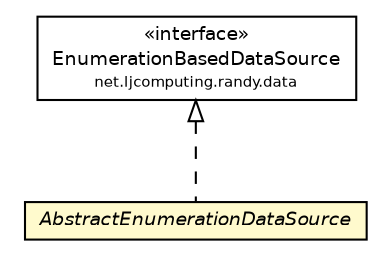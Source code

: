 #!/usr/local/bin/dot
#
# Class diagram 
# Generated by UMLGraph version R5_6 (http://www.umlgraph.org/)
#

digraph G {
	edge [fontname="Helvetica",fontsize=10,labelfontname="Helvetica",labelfontsize=10];
	node [fontname="Helvetica",fontsize=10,shape=plaintext];
	nodesep=0.25;
	ranksep=0.5;
	// net.ljcomputing.randy.data.EnumerationBasedDataSource
	c174 [label=<<table title="net.ljcomputing.randy.data.EnumerationBasedDataSource" border="0" cellborder="1" cellspacing="0" cellpadding="2" port="p" href="../EnumerationBasedDataSource.html">
		<tr><td><table border="0" cellspacing="0" cellpadding="1">
<tr><td align="center" balign="center"> &#171;interface&#187; </td></tr>
<tr><td align="center" balign="center"> EnumerationBasedDataSource </td></tr>
<tr><td align="center" balign="center"><font point-size="7.0"> net.ljcomputing.randy.data </font></td></tr>
		</table></td></tr>
		</table>>, URL="../EnumerationBasedDataSource.html", fontname="Helvetica", fontcolor="black", fontsize=9.0];
	// net.ljcomputing.randy.data.enumeration.AbstractEnumerationDataSource
	c183 [label=<<table title="net.ljcomputing.randy.data.enumeration.AbstractEnumerationDataSource" border="0" cellborder="1" cellspacing="0" cellpadding="2" port="p" bgcolor="lemonChiffon" href="./AbstractEnumerationDataSource.html">
		<tr><td><table border="0" cellspacing="0" cellpadding="1">
<tr><td align="center" balign="center"><font face="Helvetica-Oblique"> AbstractEnumerationDataSource </font></td></tr>
		</table></td></tr>
		</table>>, URL="./AbstractEnumerationDataSource.html", fontname="Helvetica", fontcolor="black", fontsize=9.0];
	//net.ljcomputing.randy.data.enumeration.AbstractEnumerationDataSource implements net.ljcomputing.randy.data.EnumerationBasedDataSource
	c174:p -> c183:p [dir=back,arrowtail=empty,style=dashed];
}

